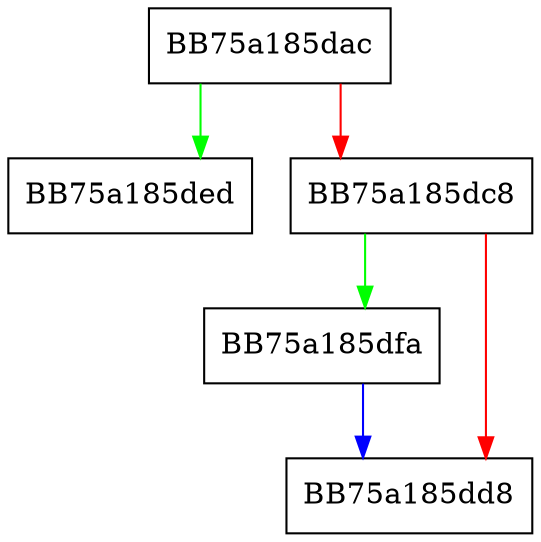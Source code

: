 digraph _Clear_and_reserve_geometric {
  node [shape="box"];
  graph [splines=ortho];
  BB75a185dac -> BB75a185ded [color="green"];
  BB75a185dac -> BB75a185dc8 [color="red"];
  BB75a185dc8 -> BB75a185dfa [color="green"];
  BB75a185dc8 -> BB75a185dd8 [color="red"];
  BB75a185dfa -> BB75a185dd8 [color="blue"];
}